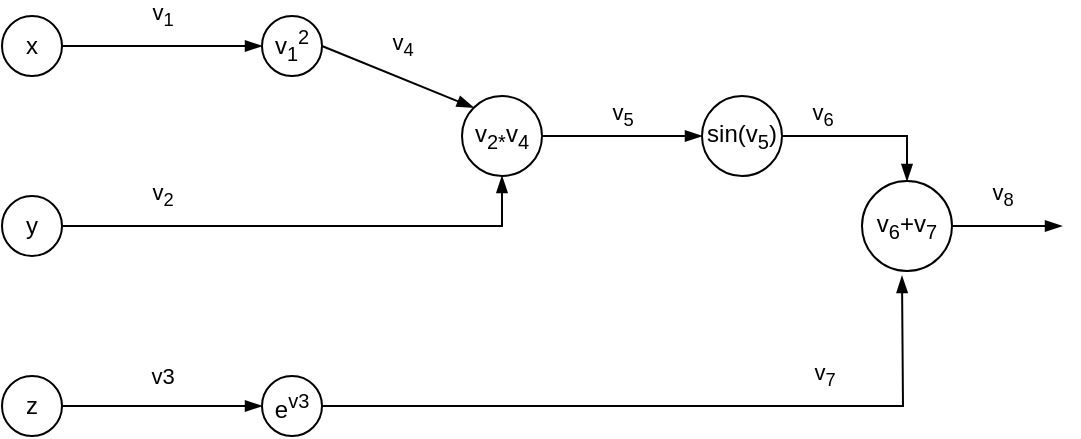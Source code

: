 <mxfile version="13.5.7" type="device"><diagram id="57LzMiP4_6GwBEom-b2S" name="Page-1"><mxGraphModel dx="964" dy="633" grid="1" gridSize="10" guides="1" tooltips="1" connect="1" arrows="1" fold="1" page="1" pageScale="1" pageWidth="850" pageHeight="1100" math="0" shadow="0"><root><mxCell id="0"/><mxCell id="1" parent="0"/><mxCell id="chWm39Kfkcku7H-kV4J8-5" value="v&lt;sub&gt;1&lt;/sub&gt;" style="edgeStyle=orthogonalEdgeStyle;rounded=0;orthogonalLoop=1;jettySize=auto;html=1;entryX=0;entryY=0.5;entryDx=0;entryDy=0;endArrow=blockThin;endFill=1;labelBackgroundColor=none;" edge="1" parent="1" source="chWm39Kfkcku7H-kV4J8-1" target="chWm39Kfkcku7H-kV4J8-4"><mxGeometry y="15" relative="1" as="geometry"><mxPoint as="offset"/></mxGeometry></mxCell><mxCell id="chWm39Kfkcku7H-kV4J8-1" value="x" style="ellipse;whiteSpace=wrap;html=1;aspect=fixed;fillColor=none;" vertex="1" parent="1"><mxGeometry x="90" y="100" width="30" height="30" as="geometry"/></mxCell><mxCell id="chWm39Kfkcku7H-kV4J8-12" value="v&lt;sub&gt;2&lt;/sub&gt;" style="edgeStyle=orthogonalEdgeStyle;rounded=0;orthogonalLoop=1;jettySize=auto;html=1;entryX=0.5;entryY=1;entryDx=0;entryDy=0;endArrow=blockThin;endFill=1;labelBackgroundColor=none;" edge="1" parent="1" source="chWm39Kfkcku7H-kV4J8-2" target="chWm39Kfkcku7H-kV4J8-6"><mxGeometry x="0.918" y="170" relative="1" as="geometry"><mxPoint as="offset"/></mxGeometry></mxCell><mxCell id="chWm39Kfkcku7H-kV4J8-2" value="y" style="ellipse;whiteSpace=wrap;html=1;aspect=fixed;fillColor=none;" vertex="1" parent="1"><mxGeometry x="90" y="190" width="30" height="30" as="geometry"/></mxCell><mxCell id="chWm39Kfkcku7H-kV4J8-14" value="v3" style="edgeStyle=orthogonalEdgeStyle;rounded=0;orthogonalLoop=1;jettySize=auto;html=1;entryX=0;entryY=0.5;entryDx=0;entryDy=0;endArrow=blockThin;endFill=1;labelBackgroundColor=none;" edge="1" parent="1" source="chWm39Kfkcku7H-kV4J8-3" target="chWm39Kfkcku7H-kV4J8-13"><mxGeometry y="15" relative="1" as="geometry"><mxPoint as="offset"/></mxGeometry></mxCell><mxCell id="chWm39Kfkcku7H-kV4J8-3" value="z" style="ellipse;whiteSpace=wrap;html=1;aspect=fixed;fillColor=none;" vertex="1" parent="1"><mxGeometry x="90" y="280" width="30" height="30" as="geometry"/></mxCell><mxCell id="chWm39Kfkcku7H-kV4J8-4" value="v&lt;sub&gt;1&lt;/sub&gt;&lt;sup&gt;2&lt;/sup&gt;" style="ellipse;whiteSpace=wrap;html=1;aspect=fixed;fillColor=none;" vertex="1" parent="1"><mxGeometry x="220" y="100" width="30" height="30" as="geometry"/></mxCell><mxCell id="chWm39Kfkcku7H-kV4J8-16" value="v&lt;sub&gt;5&lt;/sub&gt;" style="edgeStyle=orthogonalEdgeStyle;rounded=0;orthogonalLoop=1;jettySize=auto;html=1;exitX=1;exitY=0.5;exitDx=0;exitDy=0;entryX=0;entryY=0.5;entryDx=0;entryDy=0;endArrow=blockThin;endFill=1;labelBackgroundColor=none;" edge="1" parent="1" source="chWm39Kfkcku7H-kV4J8-6" target="chWm39Kfkcku7H-kV4J8-15"><mxGeometry y="10" relative="1" as="geometry"><mxPoint as="offset"/></mxGeometry></mxCell><mxCell id="chWm39Kfkcku7H-kV4J8-6" value="v&lt;sub&gt;2*&lt;/sub&gt;v&lt;sub&gt;4&lt;/sub&gt;" style="ellipse;whiteSpace=wrap;html=1;aspect=fixed;fillColor=none;" vertex="1" parent="1"><mxGeometry x="320" y="140" width="40" height="40" as="geometry"/></mxCell><mxCell id="chWm39Kfkcku7H-kV4J8-9" value="v&lt;sub&gt;4&lt;/sub&gt;" style="endArrow=blockThin;html=1;exitX=1;exitY=0.5;exitDx=0;exitDy=0;entryX=0;entryY=0;entryDx=0;entryDy=0;labelBackgroundColor=none;endFill=1;" edge="1" parent="1" source="chWm39Kfkcku7H-kV4J8-4" target="chWm39Kfkcku7H-kV4J8-6"><mxGeometry x="-0.095" y="15" width="50" height="50" relative="1" as="geometry"><mxPoint x="400" y="350" as="sourcePoint"/><mxPoint x="450" y="300" as="targetPoint"/><mxPoint as="offset"/></mxGeometry></mxCell><mxCell id="chWm39Kfkcku7H-kV4J8-19" value="v&lt;sub&gt;7&lt;/sub&gt;" style="edgeStyle=orthogonalEdgeStyle;rounded=0;orthogonalLoop=1;jettySize=auto;html=1;exitX=1;exitY=0.5;exitDx=0;exitDy=0;endArrow=blockThin;endFill=1;labelBackgroundColor=none;" edge="1" parent="1" source="chWm39Kfkcku7H-kV4J8-13"><mxGeometry x="0.408" y="15" relative="1" as="geometry"><mxPoint x="540" y="230" as="targetPoint"/><mxPoint as="offset"/></mxGeometry></mxCell><mxCell id="chWm39Kfkcku7H-kV4J8-13" value="e&lt;sup&gt;v3&lt;/sup&gt;" style="ellipse;whiteSpace=wrap;html=1;aspect=fixed;fillColor=none;" vertex="1" parent="1"><mxGeometry x="220" y="280" width="30" height="30" as="geometry"/></mxCell><mxCell id="chWm39Kfkcku7H-kV4J8-20" value="v&lt;sub&gt;6&lt;/sub&gt;" style="edgeStyle=orthogonalEdgeStyle;rounded=0;orthogonalLoop=1;jettySize=auto;html=1;entryX=0.5;entryY=0;entryDx=0;entryDy=0;endArrow=blockThin;endFill=1;labelBackgroundColor=none;" edge="1" parent="1" source="chWm39Kfkcku7H-kV4J8-15" target="chWm39Kfkcku7H-kV4J8-18"><mxGeometry x="-0.529" y="10" relative="1" as="geometry"><mxPoint as="offset"/></mxGeometry></mxCell><mxCell id="chWm39Kfkcku7H-kV4J8-15" value="sin(v&lt;sub&gt;5&lt;/sub&gt;)" style="ellipse;whiteSpace=wrap;html=1;aspect=fixed;fillColor=none;" vertex="1" parent="1"><mxGeometry x="440" y="140" width="40" height="40" as="geometry"/></mxCell><mxCell id="chWm39Kfkcku7H-kV4J8-22" value="v&lt;sub&gt;8&lt;/sub&gt;" style="edgeStyle=orthogonalEdgeStyle;rounded=0;orthogonalLoop=1;jettySize=auto;html=1;exitX=1;exitY=0.5;exitDx=0;exitDy=0;entryX=0;entryY=0.5;entryDx=0;entryDy=0;endArrow=blockThin;endFill=1;labelBackgroundColor=none;" edge="1" parent="1" source="chWm39Kfkcku7H-kV4J8-18"><mxGeometry x="-0.091" y="15" relative="1" as="geometry"><mxPoint x="620" y="205" as="targetPoint"/><mxPoint as="offset"/></mxGeometry></mxCell><mxCell id="chWm39Kfkcku7H-kV4J8-18" value="v&lt;sub&gt;6&lt;/sub&gt;+v&lt;sub&gt;7&lt;/sub&gt;" style="ellipse;whiteSpace=wrap;html=1;aspect=fixed;fillColor=none;" vertex="1" parent="1"><mxGeometry x="520" y="182.5" width="45" height="45" as="geometry"/></mxCell></root></mxGraphModel></diagram></mxfile>